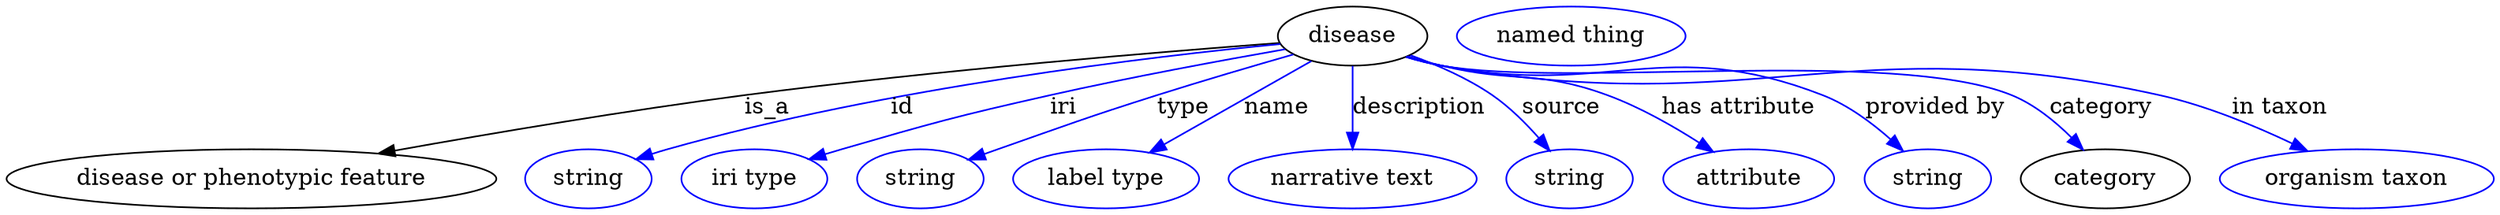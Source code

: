 digraph {
	graph [bb="0,0,1511,123"];
	node [label="\N"];
	disease	[height=0.5,
		label=disease,
		pos="818.84,105",
		width=1.2638];
	"disease or phenotypic feature"	[height=0.5,
		pos="148.84,18",
		width=4.1344];
	disease -> "disease or phenotypic feature"	[label=is_a,
		lp="462.84,61.5",
		pos="e,226,33.406 774.3,100.81 704.68,95.597 565.92,84.275 448.84,69 376.95,59.621 295.87,45.919 236.14,35.23"];
	id	[color=blue,
		height=0.5,
		label=string,
		pos="353.84,18",
		width=1.0652];
	disease -> id	[color=blue,
		label=id,
		lp="544.84,61.5",
		pos="e,382.83,29.948 774.9,100.16 698.09,92.72 534.88,73.645 401.84,36 398.73,35.121 395.54,34.148 392.34,33.124",
		style=solid];
	iri	[color=blue,
		height=0.5,
		label="iri type",
		pos="454.84,18",
		width=1.2277];
	disease -> iri	[color=blue,
		label=iri,
		lp="642.84,61.5",
		pos="e,488.46,29.865 777.75,97.011 740.35,90.454 683.68,80.029 634.84,69 578.37,56.251 564.46,52.03 508.84,36 505.32,34.988 501.69,33.911 \
498.05,32.81",
		style=solid];
	type	[color=blue,
		height=0.5,
		label=string,
		pos="555.84,18",
		width=1.0652];
	disease -> type	[color=blue,
		label=type,
		lp="715.84,61.5",
		pos="e,585.14,29.697 782.79,93.822 759.13,87.038 727.55,77.785 699.84,69 656.43,55.239 645.81,51.079 602.84,36 600.15,35.057 597.38,34.077 \
594.59,33.084",
		style=solid];
	name	[color=blue,
		height=0.5,
		label="label type",
		pos="668.84,18",
		width=1.5707];
	disease -> name	[color=blue,
		label=name,
		lp="772.84,61.5",
		pos="e,695.29,33.99 793.73,89.773 769.23,75.888 731.72,54.636 704.21,39.042",
		style=solid];
	description	[color=blue,
		height=0.5,
		label="narrative text",
		pos="818.84,18",
		width=2.0943];
	disease -> description	[color=blue,
		label=description,
		lp="859.34,61.5",
		pos="e,818.84,36.175 818.84,86.799 818.84,75.163 818.84,59.548 818.84,46.237",
		style=solid];
	source	[color=blue,
		height=0.5,
		label=string,
		pos="950.84,18",
		width=1.0652];
	disease -> source	[color=blue,
		label=source,
		lp="945.84,61.5",
		pos="e,938.71,35.129 854.04,93.322 870.04,87.536 888.73,79.415 903.84,69 914.31,61.784 924.22,51.893 932.21,42.813",
		style=solid];
	"has attribute"	[color=blue,
		height=0.5,
		label=attribute,
		pos="1058.8,18",
		width=1.4443];
	disease -> "has attribute"	[color=blue,
		label="has attribute",
		lp="1052.8,61.5",
		pos="e,1037.5,34.429 852.35,92.715 859.09,90.654 866.16,88.64 872.84,87 917.12,76.132 931.07,84.808 973.84,69 993.17,61.855 1013.1,50.374 \
1028.8,40.215",
		style=solid];
	"provided by"	[color=blue,
		height=0.5,
		label=string,
		pos="1166.8,18",
		width=1.0652];
	disease -> "provided by"	[color=blue,
		label="provided by",
		lp="1171.3,61.5",
		pos="e,1152,35.115 851.66,92.364 858.58,90.28 865.89,88.346 872.84,87 973.93,67.412 1008,106.65 1103.8,69 1118.9,63.084 1133.2,52.28 \
1144.4,42.224",
		style=solid];
	category	[height=0.5,
		pos="1274.8,18",
		width=1.4263];
	disease -> category	[color=blue,
		label=category,
		lp="1272.3,61.5",
		pos="e,1261.3,35.727 851.34,92.312 858.35,90.204 865.78,88.274 872.84,87 948.39,73.365 1146.7,97.91 1217.8,69 1231.6,63.391 1244.4,52.971 \
1254.3,43.09",
		style=solid];
	"in taxon"	[color=blue,
		height=0.5,
		label="organism taxon",
		pos="1427.8,18",
		width=2.3109];
	disease -> "in taxon"	[color=blue,
		label="in taxon",
		lp="1380.8,61.5",
		pos="e,1397.7,35.056 851.33,92.254 858.34,90.15 865.77,88.236 872.84,87 1063.4,53.658 1118.9,110.86 1307.8,69 1335.9,62.777 1365.8,50.359 \
1388.7,39.456",
		style=solid];
	"named thing_category"	[color=blue,
		height=0.5,
		label="named thing",
		pos="951.84,105",
		width=1.9318];
}
